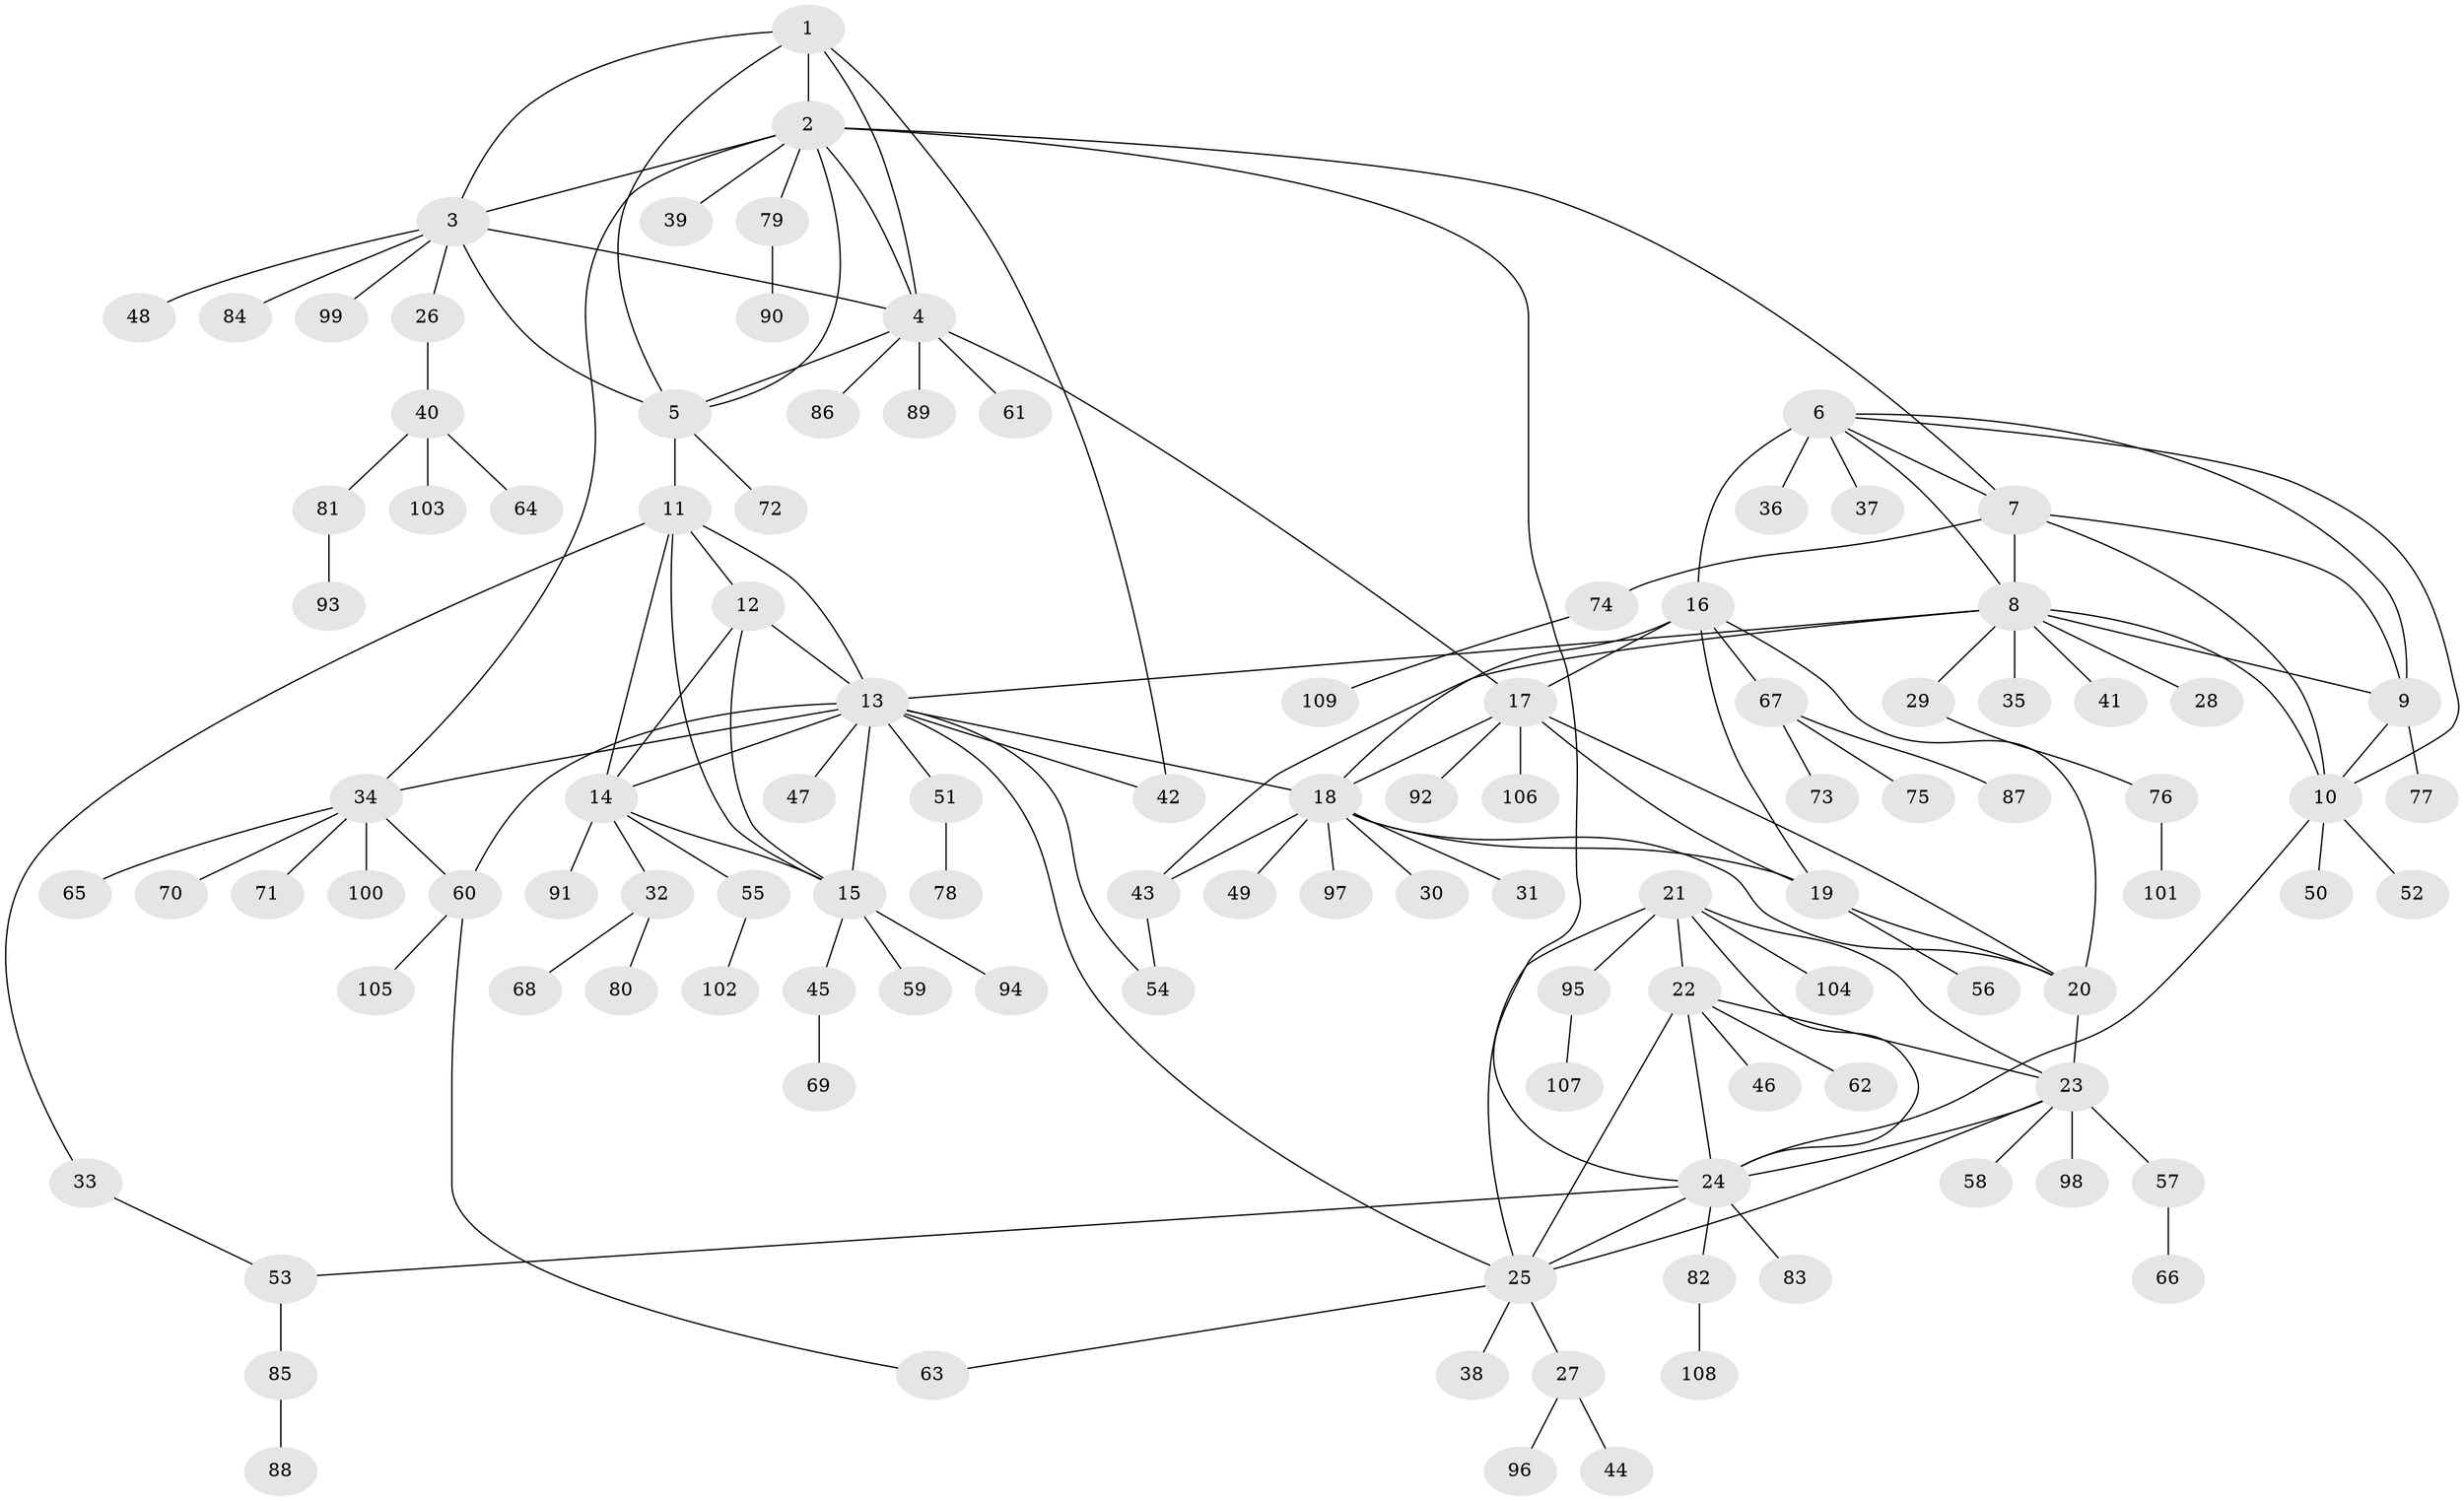// coarse degree distribution, {10: 0.03076923076923077, 6: 0.03076923076923077, 4: 0.03076923076923077, 9: 0.03076923076923077, 5: 0.046153846153846156, 3: 0.09230769230769231, 12: 0.015384615384615385, 2: 0.09230769230769231, 1: 0.6153846153846154, 7: 0.015384615384615385}
// Generated by graph-tools (version 1.1) at 2025/19/03/04/25 18:19:48]
// undirected, 109 vertices, 151 edges
graph export_dot {
graph [start="1"]
  node [color=gray90,style=filled];
  1;
  2;
  3;
  4;
  5;
  6;
  7;
  8;
  9;
  10;
  11;
  12;
  13;
  14;
  15;
  16;
  17;
  18;
  19;
  20;
  21;
  22;
  23;
  24;
  25;
  26;
  27;
  28;
  29;
  30;
  31;
  32;
  33;
  34;
  35;
  36;
  37;
  38;
  39;
  40;
  41;
  42;
  43;
  44;
  45;
  46;
  47;
  48;
  49;
  50;
  51;
  52;
  53;
  54;
  55;
  56;
  57;
  58;
  59;
  60;
  61;
  62;
  63;
  64;
  65;
  66;
  67;
  68;
  69;
  70;
  71;
  72;
  73;
  74;
  75;
  76;
  77;
  78;
  79;
  80;
  81;
  82;
  83;
  84;
  85;
  86;
  87;
  88;
  89;
  90;
  91;
  92;
  93;
  94;
  95;
  96;
  97;
  98;
  99;
  100;
  101;
  102;
  103;
  104;
  105;
  106;
  107;
  108;
  109;
  1 -- 2;
  1 -- 3;
  1 -- 4;
  1 -- 5;
  1 -- 42;
  2 -- 3;
  2 -- 4;
  2 -- 5;
  2 -- 7;
  2 -- 24;
  2 -- 34;
  2 -- 39;
  2 -- 79;
  3 -- 4;
  3 -- 5;
  3 -- 26;
  3 -- 48;
  3 -- 84;
  3 -- 99;
  4 -- 5;
  4 -- 17;
  4 -- 61;
  4 -- 86;
  4 -- 89;
  5 -- 11;
  5 -- 72;
  6 -- 7;
  6 -- 8;
  6 -- 9;
  6 -- 10;
  6 -- 16;
  6 -- 36;
  6 -- 37;
  7 -- 8;
  7 -- 9;
  7 -- 10;
  7 -- 74;
  8 -- 9;
  8 -- 10;
  8 -- 13;
  8 -- 28;
  8 -- 29;
  8 -- 35;
  8 -- 41;
  8 -- 43;
  9 -- 10;
  9 -- 77;
  10 -- 24;
  10 -- 50;
  10 -- 52;
  11 -- 12;
  11 -- 13;
  11 -- 14;
  11 -- 15;
  11 -- 33;
  12 -- 13;
  12 -- 14;
  12 -- 15;
  13 -- 14;
  13 -- 15;
  13 -- 18;
  13 -- 25;
  13 -- 34;
  13 -- 42;
  13 -- 47;
  13 -- 51;
  13 -- 54;
  13 -- 60;
  14 -- 15;
  14 -- 32;
  14 -- 55;
  14 -- 91;
  15 -- 45;
  15 -- 59;
  15 -- 94;
  16 -- 17;
  16 -- 18;
  16 -- 19;
  16 -- 20;
  16 -- 67;
  17 -- 18;
  17 -- 19;
  17 -- 20;
  17 -- 92;
  17 -- 106;
  18 -- 19;
  18 -- 20;
  18 -- 30;
  18 -- 31;
  18 -- 43;
  18 -- 49;
  18 -- 97;
  19 -- 20;
  19 -- 56;
  20 -- 23;
  21 -- 22;
  21 -- 23;
  21 -- 24;
  21 -- 25;
  21 -- 95;
  21 -- 104;
  22 -- 23;
  22 -- 24;
  22 -- 25;
  22 -- 46;
  22 -- 62;
  23 -- 24;
  23 -- 25;
  23 -- 57;
  23 -- 58;
  23 -- 98;
  24 -- 25;
  24 -- 53;
  24 -- 82;
  24 -- 83;
  25 -- 27;
  25 -- 38;
  25 -- 63;
  26 -- 40;
  27 -- 44;
  27 -- 96;
  29 -- 76;
  32 -- 68;
  32 -- 80;
  33 -- 53;
  34 -- 60;
  34 -- 65;
  34 -- 70;
  34 -- 71;
  34 -- 100;
  40 -- 64;
  40 -- 81;
  40 -- 103;
  43 -- 54;
  45 -- 69;
  51 -- 78;
  53 -- 85;
  55 -- 102;
  57 -- 66;
  60 -- 63;
  60 -- 105;
  67 -- 73;
  67 -- 75;
  67 -- 87;
  74 -- 109;
  76 -- 101;
  79 -- 90;
  81 -- 93;
  82 -- 108;
  85 -- 88;
  95 -- 107;
}
